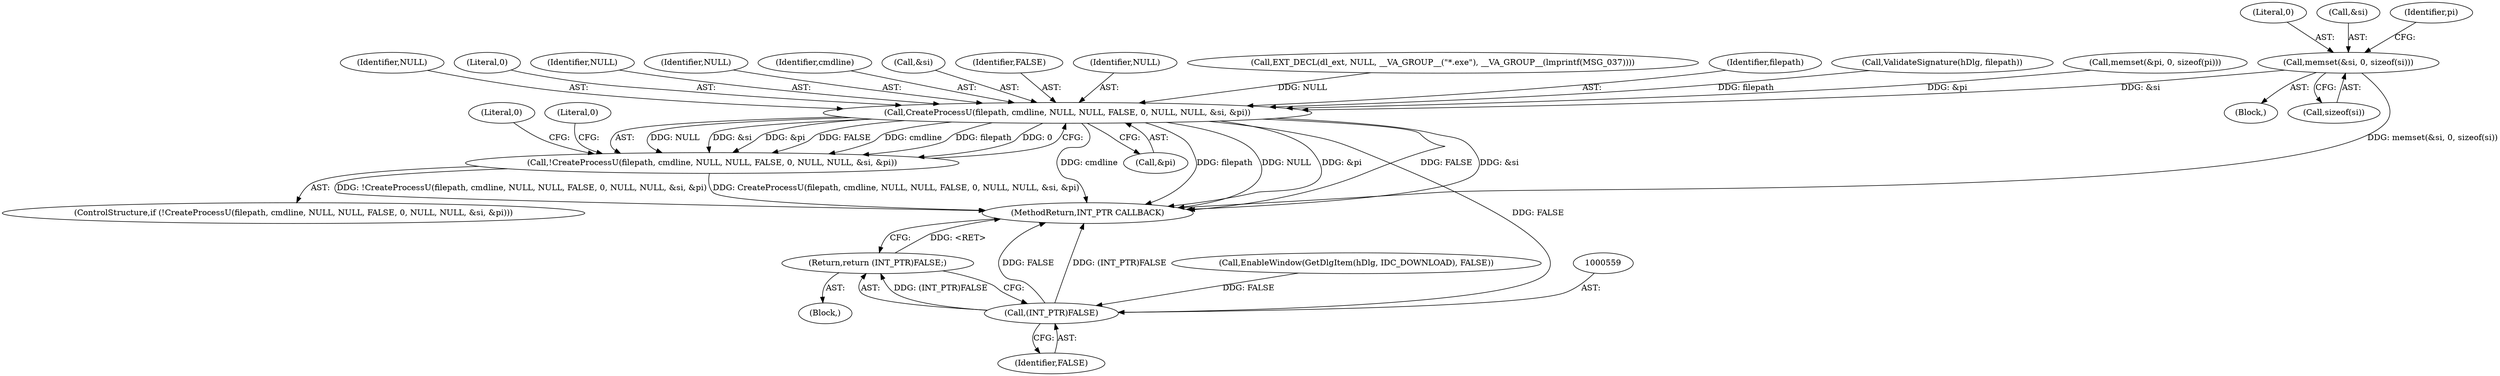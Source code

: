 digraph "0_rufus_c3c39f7f8a11f612c4ebf7affce25ec6928eb1cb_1@API" {
"1000362" [label="(Call,memset(&si, 0, sizeof(si)))"];
"1000382" [label="(Call,CreateProcessU(filepath, cmdline, NULL, NULL, FALSE, 0, NULL, NULL, &si, &pi))"];
"1000381" [label="(Call,!CreateProcessU(filepath, cmdline, NULL, NULL, FALSE, 0, NULL, NULL, &si, &pi))"];
"1000558" [label="(Call,(INT_PTR)FALSE)"];
"1000557" [label="(Return,return (INT_PTR)FALSE;)"];
"1000365" [label="(Literal,0)"];
"1000384" [label="(Identifier,cmdline)"];
"1000381" [label="(Call,!CreateProcessU(filepath, cmdline, NULL, NULL, FALSE, 0, NULL, NULL, &si, &pi))"];
"1000391" [label="(Call,&si)"];
"1000363" [label="(Call,&si)"];
"1000387" [label="(Identifier,FALSE)"];
"1000405" [label="(Literal,0)"];
"1000386" [label="(Identifier,NULL)"];
"1000129" [label="(Call,EXT_DECL(dl_ext, NULL, __VA_GROUP__(\"*.exe\"), __VA_GROUP__(lmprintf(MSG_037))))"];
"1000558" [label="(Call,(INT_PTR)FALSE)"];
"1000370" [label="(Identifier,pi)"];
"1000397" [label="(Literal,0)"];
"1000111" [label="(Block,)"];
"1000383" [label="(Identifier,filepath)"];
"1000357" [label="(Call,ValidateSignature(hDlg, filepath))"];
"1000382" [label="(Call,CreateProcessU(filepath, cmdline, NULL, NULL, FALSE, 0, NULL, NULL, &si, &pi))"];
"1000366" [label="(Call,sizeof(si))"];
"1000557" [label="(Return,return (INT_PTR)FALSE;)"];
"1000368" [label="(Call,memset(&pi, 0, sizeof(pi)))"];
"1000561" [label="(MethodReturn,INT_PTR CALLBACK)"];
"1000560" [label="(Identifier,FALSE)"];
"1000393" [label="(Call,&pi)"];
"1000390" [label="(Identifier,NULL)"];
"1000255" [label="(Call,EnableWindow(GetDlgItem(hDlg, IDC_DOWNLOAD), FALSE))"];
"1000388" [label="(Literal,0)"];
"1000380" [label="(ControlStructure,if (!CreateProcessU(filepath, cmdline, NULL, NULL, FALSE, 0, NULL, NULL, &si, &pi)))"];
"1000389" [label="(Identifier,NULL)"];
"1000338" [label="(Block,)"];
"1000385" [label="(Identifier,NULL)"];
"1000362" [label="(Call,memset(&si, 0, sizeof(si)))"];
"1000362" -> "1000338"  [label="AST: "];
"1000362" -> "1000366"  [label="CFG: "];
"1000363" -> "1000362"  [label="AST: "];
"1000365" -> "1000362"  [label="AST: "];
"1000366" -> "1000362"  [label="AST: "];
"1000370" -> "1000362"  [label="CFG: "];
"1000362" -> "1000561"  [label="DDG: memset(&si, 0, sizeof(si))"];
"1000362" -> "1000382"  [label="DDG: &si"];
"1000382" -> "1000381"  [label="AST: "];
"1000382" -> "1000393"  [label="CFG: "];
"1000383" -> "1000382"  [label="AST: "];
"1000384" -> "1000382"  [label="AST: "];
"1000385" -> "1000382"  [label="AST: "];
"1000386" -> "1000382"  [label="AST: "];
"1000387" -> "1000382"  [label="AST: "];
"1000388" -> "1000382"  [label="AST: "];
"1000389" -> "1000382"  [label="AST: "];
"1000390" -> "1000382"  [label="AST: "];
"1000391" -> "1000382"  [label="AST: "];
"1000393" -> "1000382"  [label="AST: "];
"1000381" -> "1000382"  [label="CFG: "];
"1000382" -> "1000561"  [label="DDG: filepath"];
"1000382" -> "1000561"  [label="DDG: NULL"];
"1000382" -> "1000561"  [label="DDG: cmdline"];
"1000382" -> "1000561"  [label="DDG: &pi"];
"1000382" -> "1000561"  [label="DDG: FALSE"];
"1000382" -> "1000561"  [label="DDG: &si"];
"1000382" -> "1000381"  [label="DDG: NULL"];
"1000382" -> "1000381"  [label="DDG: &si"];
"1000382" -> "1000381"  [label="DDG: &pi"];
"1000382" -> "1000381"  [label="DDG: FALSE"];
"1000382" -> "1000381"  [label="DDG: cmdline"];
"1000382" -> "1000381"  [label="DDG: filepath"];
"1000382" -> "1000381"  [label="DDG: 0"];
"1000357" -> "1000382"  [label="DDG: filepath"];
"1000129" -> "1000382"  [label="DDG: NULL"];
"1000368" -> "1000382"  [label="DDG: &pi"];
"1000382" -> "1000558"  [label="DDG: FALSE"];
"1000381" -> "1000380"  [label="AST: "];
"1000397" -> "1000381"  [label="CFG: "];
"1000405" -> "1000381"  [label="CFG: "];
"1000381" -> "1000561"  [label="DDG: CreateProcessU(filepath, cmdline, NULL, NULL, FALSE, 0, NULL, NULL, &si, &pi)"];
"1000381" -> "1000561"  [label="DDG: !CreateProcessU(filepath, cmdline, NULL, NULL, FALSE, 0, NULL, NULL, &si, &pi)"];
"1000558" -> "1000557"  [label="AST: "];
"1000558" -> "1000560"  [label="CFG: "];
"1000559" -> "1000558"  [label="AST: "];
"1000560" -> "1000558"  [label="AST: "];
"1000557" -> "1000558"  [label="CFG: "];
"1000558" -> "1000561"  [label="DDG: FALSE"];
"1000558" -> "1000561"  [label="DDG: (INT_PTR)FALSE"];
"1000558" -> "1000557"  [label="DDG: (INT_PTR)FALSE"];
"1000255" -> "1000558"  [label="DDG: FALSE"];
"1000557" -> "1000111"  [label="AST: "];
"1000561" -> "1000557"  [label="CFG: "];
"1000557" -> "1000561"  [label="DDG: <RET>"];
}
